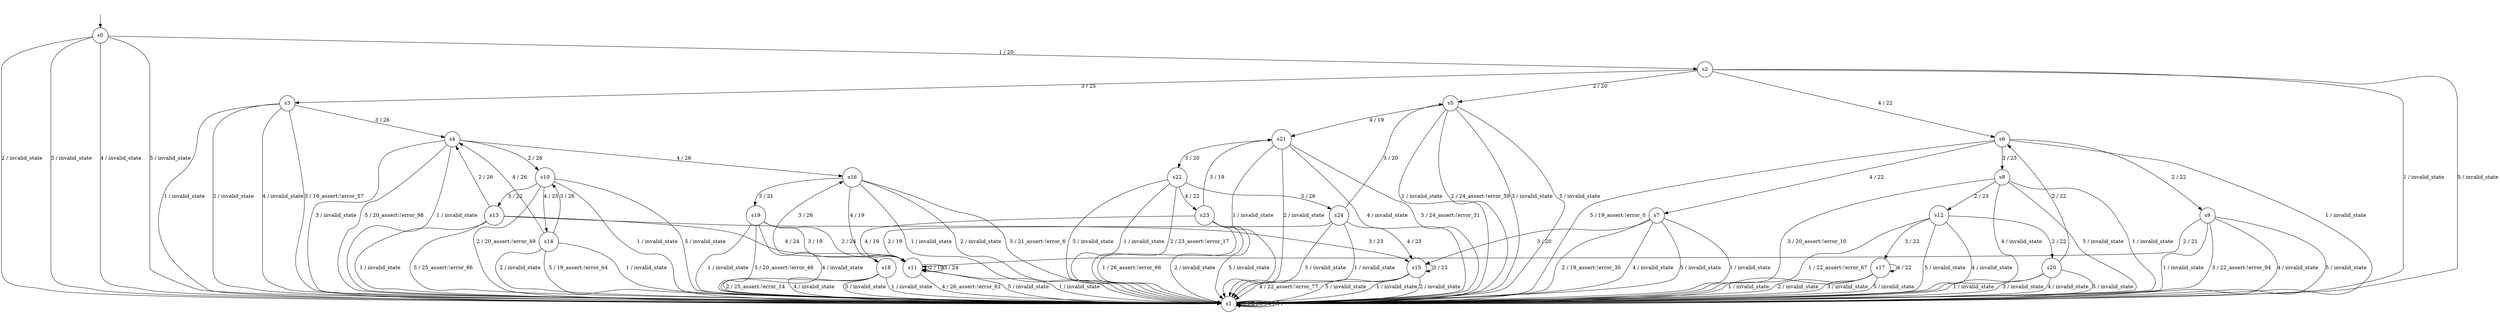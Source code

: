 digraph g {
__start0 [label="" shape="none"];

	s0 [shape="circle" label="s0"];
	s1 [shape="circle" label="s1"];
	s2 [shape="circle" label="s2"];
	s3 [shape="circle" label="s3"];
	s4 [shape="circle" label="s4"];
	s5 [shape="circle" label="s5"];
	s6 [shape="circle" label="s6"];
	s7 [shape="circle" label="s7"];
	s8 [shape="circle" label="s8"];
	s9 [shape="circle" label="s9"];
	s10 [shape="circle" label="s10"];
	s11 [shape="circle" label="s11"];
	s12 [shape="circle" label="s12"];
	s13 [shape="circle" label="s13"];
	s14 [shape="circle" label="s14"];
	s15 [shape="circle" label="s15"];
	s16 [shape="circle" label="s16"];
	s17 [shape="circle" label="s17"];
	s18 [shape="circle" label="s18"];
	s19 [shape="circle" label="s19"];
	s20 [shape="circle" label="s20"];
	s21 [shape="circle" label="s21"];
	s22 [shape="circle" label="s22"];
	s23 [shape="circle" label="s23"];
	s24 [shape="circle" label="s24"];
	s0 -> s2 [label="1 / 20"];
	s0 -> s1 [label="2 / invalid_state"];
	s0 -> s1 [label="3 / invalid_state"];
	s0 -> s1 [label="4 / invalid_state"];
	s0 -> s1 [label="5 / invalid_state"];
	s1 -> s1 [label="1 / "];
	s1 -> s1 [label="2 / "];
	s1 -> s1 [label="3 / "];
	s1 -> s1 [label="4 / "];
	s1 -> s1 [label="5 / "];
	s2 -> s1 [label="1 / invalid_state"];
	s2 -> s5 [label="2 / 20"];
	s2 -> s3 [label="3 / 25"];
	s2 -> s6 [label="4 / 22"];
	s2 -> s1 [label="5 / invalid_state"];
	s3 -> s1 [label="1 / invalid_state"];
	s3 -> s1 [label="2 / invalid_state"];
	s3 -> s4 [label="3 / 26"];
	s3 -> s1 [label="4 / invalid_state"];
	s3 -> s1 [label="5 / 19_assert:!error_57"];
	s4 -> s1 [label="1 / invalid_state"];
	s4 -> s10 [label="2 / 26"];
	s4 -> s1 [label="3 / invalid_state"];
	s4 -> s16 [label="4 / 26"];
	s4 -> s1 [label="5 / 20_assert:!error_98"];
	s5 -> s1 [label="1 / invalid_state"];
	s5 -> s1 [label="2 / 24_assert:!error_59"];
	s5 -> s1 [label="3 / invalid_state"];
	s5 -> s21 [label="4 / 19"];
	s5 -> s1 [label="5 / invalid_state"];
	s6 -> s1 [label="1 / invalid_state"];
	s6 -> s9 [label="2 / 22"];
	s6 -> s8 [label="3 / 25"];
	s6 -> s7 [label="4 / 22"];
	s6 -> s1 [label="5 / 19_assert:!error_0"];
	s7 -> s1 [label="1 / invalid_state"];
	s7 -> s1 [label="2 / 19_assert:!error_30"];
	s7 -> s15 [label="3 / 20"];
	s7 -> s1 [label="4 / invalid_state"];
	s7 -> s1 [label="5 / invalid_state"];
	s8 -> s1 [label="1 / invalid_state"];
	s8 -> s12 [label="2 / 23"];
	s8 -> s1 [label="3 / 20_assert:!error_10"];
	s8 -> s1 [label="4 / invalid_state"];
	s8 -> s1 [label="5 / invalid_state"];
	s9 -> s1 [label="1 / invalid_state"];
	s9 -> s11 [label="2 / 21"];
	s9 -> s1 [label="3 / 22_assert:!error_94"];
	s9 -> s1 [label="4 / invalid_state"];
	s9 -> s1 [label="5 / invalid_state"];
	s10 -> s1 [label="1 / invalid_state"];
	s10 -> s1 [label="2 / 20_assert:!error_49"];
	s10 -> s13 [label="3 / 22"];
	s10 -> s14 [label="4 / 25"];
	s10 -> s1 [label="5 / invalid_state"];
	s11 -> s1 [label="1 / invalid_state"];
	s11 -> s11 [label="2 / 19"];
	s11 -> s11 [label="3 / 24"];
	s11 -> s1 [label="4 / 26_assert:!error_61"];
	s11 -> s1 [label="5 / invalid_state"];
	s12 -> s1 [label="1 / 22_assert:!error_67"];
	s12 -> s20 [label="2 / 22"];
	s12 -> s17 [label="3 / 22"];
	s12 -> s1 [label="4 / invalid_state"];
	s12 -> s1 [label="5 / invalid_state"];
	s13 -> s1 [label="1 / invalid_state"];
	s13 -> s4 [label="2 / 26"];
	s13 -> s15 [label="3 / 23"];
	s13 -> s11 [label="4 / 24"];
	s13 -> s1 [label="5 / 25_assert:!error_86"];
	s14 -> s1 [label="1 / invalid_state"];
	s14 -> s1 [label="2 / invalid_state"];
	s14 -> s10 [label="3 / 26"];
	s14 -> s4 [label="4 / 26"];
	s14 -> s1 [label="5 / 19_assert:!error_64"];
	s15 -> s1 [label="1 / invalid_state"];
	s15 -> s1 [label="2 / invalid_state"];
	s15 -> s15 [label="3 / 23"];
	s15 -> s1 [label="4 / 22_assert:!error_77"];
	s15 -> s1 [label="5 / invalid_state"];
	s16 -> s1 [label="1 / invalid_state"];
	s16 -> s1 [label="2 / invalid_state"];
	s16 -> s19 [label="3 / 21"];
	s16 -> s18 [label="4 / 19"];
	s16 -> s1 [label="5 / 21_assert:!error_6"];
	s17 -> s1 [label="1 / invalid_state"];
	s17 -> s1 [label="2 / invalid_state"];
	s17 -> s1 [label="3 / invalid_state"];
	s17 -> s17 [label="4 / 22"];
	s17 -> s1 [label="5 / invalid_state"];
	s18 -> s1 [label="1 / invalid_state"];
	s18 -> s1 [label="2 / 25_assert:!error_14"];
	s18 -> s16 [label="3 / 26"];
	s18 -> s1 [label="4 / invalid_state"];
	s18 -> s1 [label="5 / invalid_state"];
	s19 -> s1 [label="1 / invalid_state"];
	s19 -> s11 [label="2 / 24"];
	s19 -> s11 [label="3 / 19"];
	s19 -> s1 [label="4 / invalid_state"];
	s19 -> s1 [label="5 / 20_assert:!error_46"];
	s20 -> s1 [label="1 / invalid_state"];
	s20 -> s6 [label="2 / 22"];
	s20 -> s1 [label="3 / invalid_state"];
	s20 -> s1 [label="4 / invalid_state"];
	s20 -> s1 [label="5 / invalid_state"];
	s21 -> s1 [label="1 / invalid_state"];
	s21 -> s1 [label="2 / invalid_state"];
	s21 -> s22 [label="3 / 20"];
	s21 -> s1 [label="4 / invalid_state"];
	s21 -> s1 [label="5 / 24_assert:!error_31"];
	s22 -> s1 [label="1 / invalid_state"];
	s22 -> s1 [label="2 / 23_assert:!error_17"];
	s22 -> s24 [label="3 / 26"];
	s22 -> s23 [label="4 / 22"];
	s22 -> s1 [label="5 / invalid_state"];
	s23 -> s1 [label="1 / 26_assert:!error_66"];
	s23 -> s1 [label="2 / invalid_state"];
	s23 -> s21 [label="3 / 19"];
	s23 -> s11 [label="4 / 19"];
	s23 -> s1 [label="5 / invalid_state"];
	s24 -> s1 [label="1 / invalid_state"];
	s24 -> s11 [label="2 / 19"];
	s24 -> s5 [label="3 / 20"];
	s24 -> s15 [label="4 / 23"];
	s24 -> s1 [label="5 / invalid_state"];

__start0 -> s0;
}

